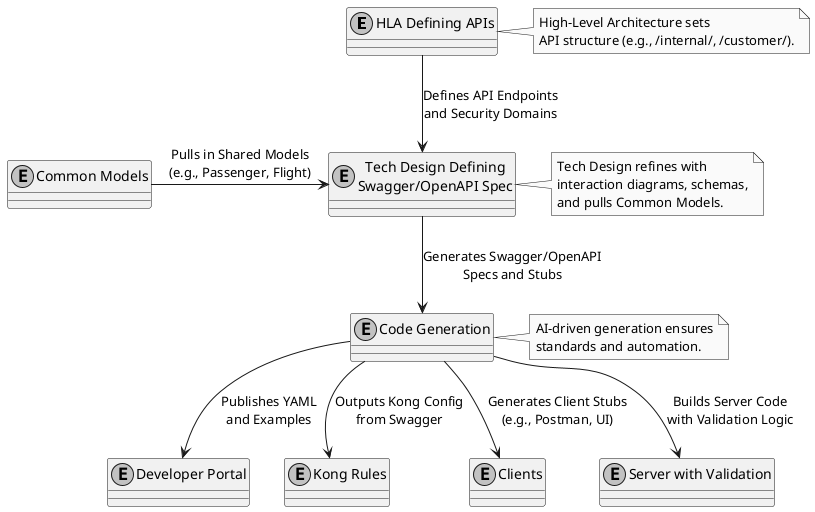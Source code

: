 @startuml
!pragma layout tb  ' Set vertical top-to-bottom layout

skinparam monochrome true
skinparam shadowing false

' Stages as entities
entity "HLA Defining APIs" as HLA
entity "Tech Design Defining\nSwagger/OpenAPI Spec" as TechDesign
entity "Code Generation" as CodeGen

' Components within Tech Design
entity "Common Models" as CommonModels

' Components within Code Generation
entity "Developer Portal" as Portal
entity "Kong Rules" as KongRules
entity "Clients" as Clients
entity "Server with Validation" as Server

' Flow Relationships
HLA -down-> TechDesign : Defines API Endpoints\nand Security Domains
CommonModels -right-> TechDesign : Pulls in Shared Models\n(e.g., Passenger, Flight)
TechDesign -down-> CodeGen : Generates Swagger/OpenAPI\nSpecs and Stubs
CodeGen -down-> Portal : Publishes YAML\nand Examples
CodeGen -down-> KongRules : Outputs Kong Config\nfrom Swagger
CodeGen -down-> Clients : Generates Client Stubs\n(e.g., Postman, UI)
CodeGen -down-> Server : Builds Server Code\nwith Validation Logic

' Notes
note right of HLA
  High-Level Architecture sets
  API structure (e.g., /internal/, /customer/).
end note
note right of TechDesign
  Tech Design refines with
  interaction diagrams, schemas,
  and pulls Common Models.
end note
note right of CodeGen
  AI-driven generation ensures
  standards and automation.
end note
@enduml
